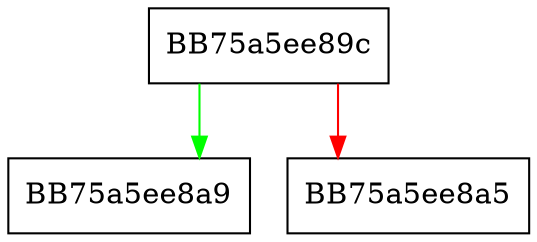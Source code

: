 digraph GetOperand {
  node [shape="box"];
  graph [splines=ortho];
  BB75a5ee89c -> BB75a5ee8a9 [color="green"];
  BB75a5ee89c -> BB75a5ee8a5 [color="red"];
}